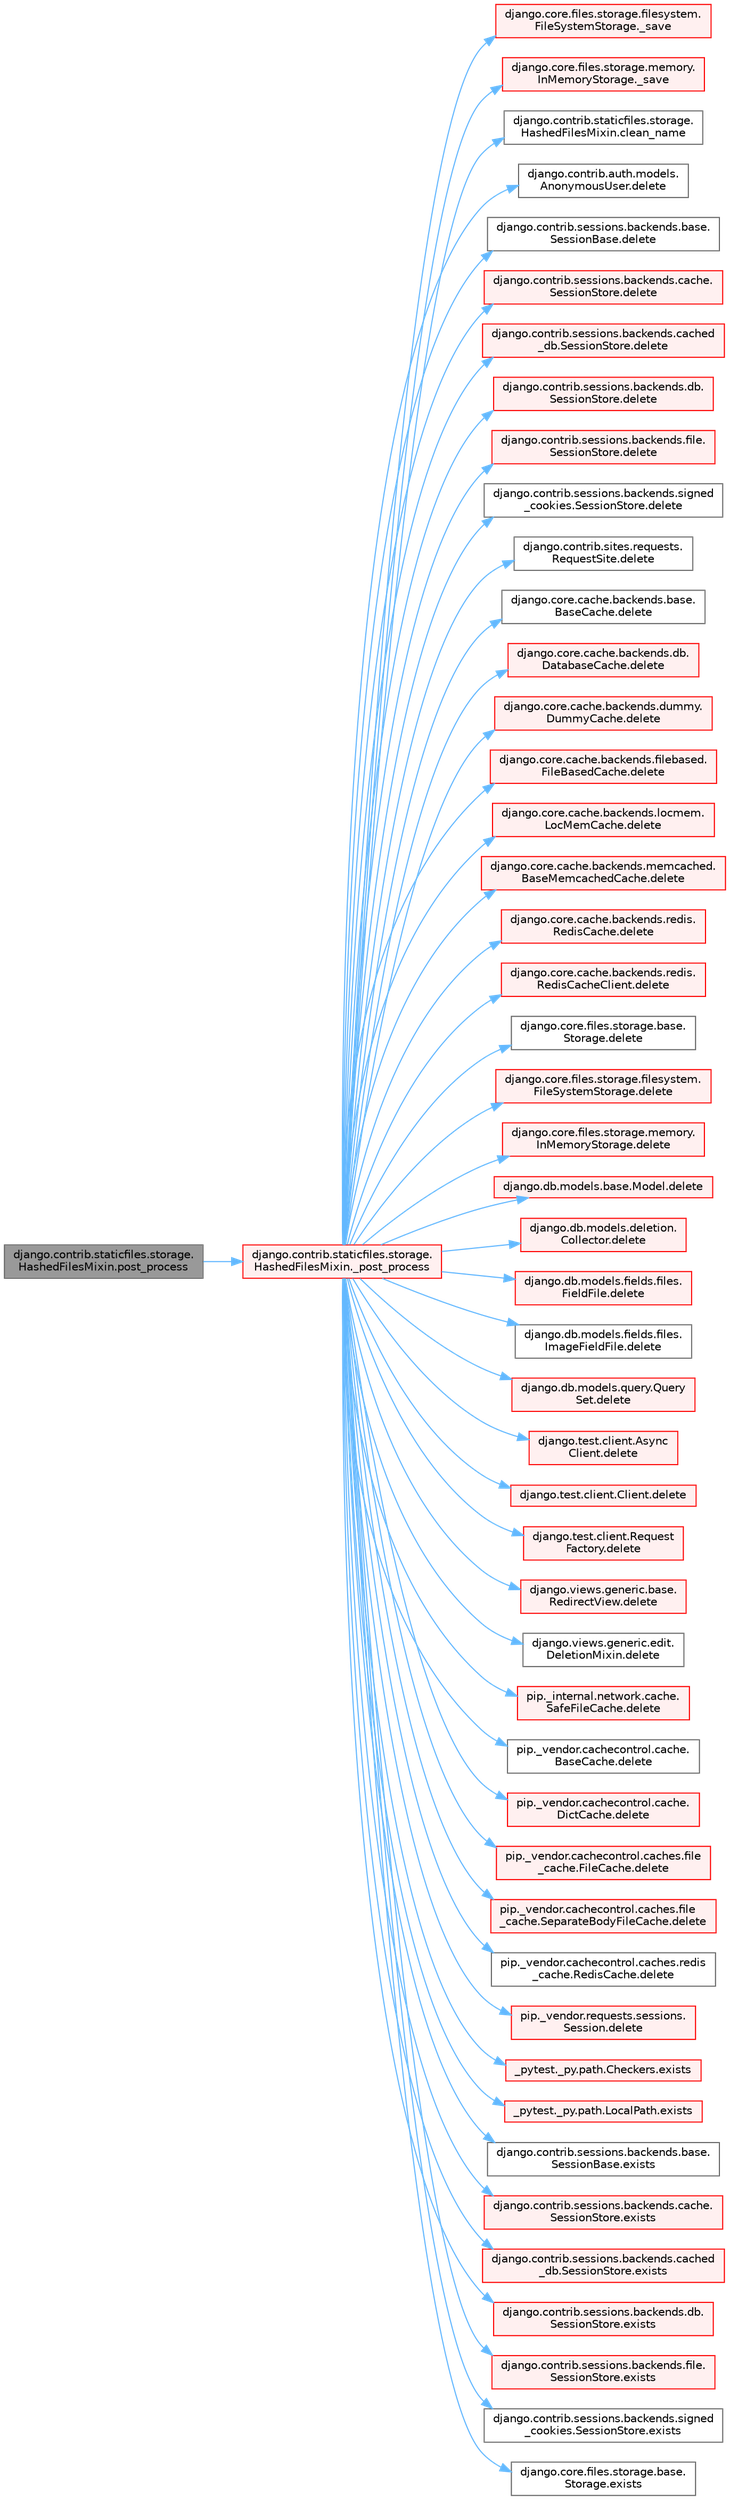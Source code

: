 digraph "django.contrib.staticfiles.storage.HashedFilesMixin.post_process"
{
 // LATEX_PDF_SIZE
  bgcolor="transparent";
  edge [fontname=Helvetica,fontsize=10,labelfontname=Helvetica,labelfontsize=10];
  node [fontname=Helvetica,fontsize=10,shape=box,height=0.2,width=0.4];
  rankdir="LR";
  Node1 [id="Node000001",label="django.contrib.staticfiles.storage.\lHashedFilesMixin.post_process",height=0.2,width=0.4,color="gray40", fillcolor="grey60", style="filled", fontcolor="black",tooltip=" "];
  Node1 -> Node2 [id="edge1_Node000001_Node000002",color="steelblue1",style="solid",tooltip=" "];
  Node2 [id="Node000002",label="django.contrib.staticfiles.storage.\lHashedFilesMixin._post_process",height=0.2,width=0.4,color="red", fillcolor="#FFF0F0", style="filled",URL="$classdjango_1_1contrib_1_1staticfiles_1_1storage_1_1_hashed_files_mixin.html#aa0c820223a4e686edd5d2c333d5a9336",tooltip=" "];
  Node2 -> Node3 [id="edge2_Node000002_Node000003",color="steelblue1",style="solid",tooltip=" "];
  Node3 [id="Node000003",label="django.core.files.storage.filesystem.\lFileSystemStorage._save",height=0.2,width=0.4,color="red", fillcolor="#FFF0F0", style="filled",URL="$classdjango_1_1core_1_1files_1_1storage_1_1filesystem_1_1_file_system_storage.html#adbe53c076907f538c9edd1ec24814172",tooltip=" "];
  Node2 -> Node3012 [id="edge3_Node000002_Node003012",color="steelblue1",style="solid",tooltip=" "];
  Node3012 [id="Node003012",label="django.core.files.storage.memory.\lInMemoryStorage._save",height=0.2,width=0.4,color="red", fillcolor="#FFF0F0", style="filled",URL="$classdjango_1_1core_1_1files_1_1storage_1_1memory_1_1_in_memory_storage.html#a7f1936a7fe1a8aab234e7774245d0ca3",tooltip=" "];
  Node2 -> Node4527 [id="edge4_Node000002_Node004527",color="steelblue1",style="solid",tooltip=" "];
  Node4527 [id="Node004527",label="django.contrib.staticfiles.storage.\lHashedFilesMixin.clean_name",height=0.2,width=0.4,color="grey40", fillcolor="white", style="filled",URL="$classdjango_1_1contrib_1_1staticfiles_1_1storage_1_1_hashed_files_mixin.html#abf91fd053c6a1e5af9d0f4ea23b4ed5a",tooltip=" "];
  Node2 -> Node3056 [id="edge5_Node000002_Node003056",color="steelblue1",style="solid",tooltip=" "];
  Node3056 [id="Node003056",label="django.contrib.auth.models.\lAnonymousUser.delete",height=0.2,width=0.4,color="grey40", fillcolor="white", style="filled",URL="$classdjango_1_1contrib_1_1auth_1_1models_1_1_anonymous_user.html#aa7da12693b11b29cfdd47ba83c22de4a",tooltip=" "];
  Node2 -> Node3057 [id="edge6_Node000002_Node003057",color="steelblue1",style="solid",tooltip=" "];
  Node3057 [id="Node003057",label="django.contrib.sessions.backends.base.\lSessionBase.delete",height=0.2,width=0.4,color="grey40", fillcolor="white", style="filled",URL="$classdjango_1_1contrib_1_1sessions_1_1backends_1_1base_1_1_session_base.html#ad6b7b96e42cfb5aae81b80eca41c4c5c",tooltip=" "];
  Node2 -> Node3058 [id="edge7_Node000002_Node003058",color="steelblue1",style="solid",tooltip=" "];
  Node3058 [id="Node003058",label="django.contrib.sessions.backends.cache.\lSessionStore.delete",height=0.2,width=0.4,color="red", fillcolor="#FFF0F0", style="filled",URL="$classdjango_1_1contrib_1_1sessions_1_1backends_1_1cache_1_1_session_store.html#ad5c2ace070e090f3ce182bb75cd7c474",tooltip=" "];
  Node2 -> Node3059 [id="edge8_Node000002_Node003059",color="steelblue1",style="solid",tooltip=" "];
  Node3059 [id="Node003059",label="django.contrib.sessions.backends.cached\l_db.SessionStore.delete",height=0.2,width=0.4,color="red", fillcolor="#FFF0F0", style="filled",URL="$classdjango_1_1contrib_1_1sessions_1_1backends_1_1cached__db_1_1_session_store.html#a5f6c76d1628abeea7a49dfba5e4338b4",tooltip=" "];
  Node2 -> Node3060 [id="edge9_Node000002_Node003060",color="steelblue1",style="solid",tooltip=" "];
  Node3060 [id="Node003060",label="django.contrib.sessions.backends.db.\lSessionStore.delete",height=0.2,width=0.4,color="red", fillcolor="#FFF0F0", style="filled",URL="$classdjango_1_1contrib_1_1sessions_1_1backends_1_1db_1_1_session_store.html#a04049deee2825afe9ed246e86f25d47d",tooltip=" "];
  Node2 -> Node3061 [id="edge10_Node000002_Node003061",color="steelblue1",style="solid",tooltip=" "];
  Node3061 [id="Node003061",label="django.contrib.sessions.backends.file.\lSessionStore.delete",height=0.2,width=0.4,color="red", fillcolor="#FFF0F0", style="filled",URL="$classdjango_1_1contrib_1_1sessions_1_1backends_1_1file_1_1_session_store.html#adff061b9bf9001df76e9ac5f58286ec4",tooltip=" "];
  Node2 -> Node3062 [id="edge11_Node000002_Node003062",color="steelblue1",style="solid",tooltip=" "];
  Node3062 [id="Node003062",label="django.contrib.sessions.backends.signed\l_cookies.SessionStore.delete",height=0.2,width=0.4,color="grey40", fillcolor="white", style="filled",URL="$classdjango_1_1contrib_1_1sessions_1_1backends_1_1signed__cookies_1_1_session_store.html#a1e44e0ffc42edb9583fe581b451eb882",tooltip=" "];
  Node2 -> Node3063 [id="edge12_Node000002_Node003063",color="steelblue1",style="solid",tooltip=" "];
  Node3063 [id="Node003063",label="django.contrib.sites.requests.\lRequestSite.delete",height=0.2,width=0.4,color="grey40", fillcolor="white", style="filled",URL="$classdjango_1_1contrib_1_1sites_1_1requests_1_1_request_site.html#a98af955820f7813246af88a5413f929f",tooltip=" "];
  Node2 -> Node3064 [id="edge13_Node000002_Node003064",color="steelblue1",style="solid",tooltip=" "];
  Node3064 [id="Node003064",label="django.core.cache.backends.base.\lBaseCache.delete",height=0.2,width=0.4,color="grey40", fillcolor="white", style="filled",URL="$classdjango_1_1core_1_1cache_1_1backends_1_1base_1_1_base_cache.html#a1fc7d1b67e970e9e4c12ab0981228224",tooltip=" "];
  Node2 -> Node3065 [id="edge14_Node000002_Node003065",color="steelblue1",style="solid",tooltip=" "];
  Node3065 [id="Node003065",label="django.core.cache.backends.db.\lDatabaseCache.delete",height=0.2,width=0.4,color="red", fillcolor="#FFF0F0", style="filled",URL="$classdjango_1_1core_1_1cache_1_1backends_1_1db_1_1_database_cache.html#a84f1738797247ea8a428dd8b42a3291e",tooltip=" "];
  Node2 -> Node3067 [id="edge15_Node000002_Node003067",color="steelblue1",style="solid",tooltip=" "];
  Node3067 [id="Node003067",label="django.core.cache.backends.dummy.\lDummyCache.delete",height=0.2,width=0.4,color="red", fillcolor="#FFF0F0", style="filled",URL="$classdjango_1_1core_1_1cache_1_1backends_1_1dummy_1_1_dummy_cache.html#abc94913f7d94ee54a3ded666aa0b5a18",tooltip=" "];
  Node2 -> Node3068 [id="edge16_Node000002_Node003068",color="steelblue1",style="solid",tooltip=" "];
  Node3068 [id="Node003068",label="django.core.cache.backends.filebased.\lFileBasedCache.delete",height=0.2,width=0.4,color="red", fillcolor="#FFF0F0", style="filled",URL="$classdjango_1_1core_1_1cache_1_1backends_1_1filebased_1_1_file_based_cache.html#a3ea01a368d14aacb993c07120084e49b",tooltip=" "];
  Node2 -> Node3069 [id="edge17_Node000002_Node003069",color="steelblue1",style="solid",tooltip=" "];
  Node3069 [id="Node003069",label="django.core.cache.backends.locmem.\lLocMemCache.delete",height=0.2,width=0.4,color="red", fillcolor="#FFF0F0", style="filled",URL="$classdjango_1_1core_1_1cache_1_1backends_1_1locmem_1_1_loc_mem_cache.html#ae4e405d2ee12f7daa88bdfc864a67106",tooltip=" "];
  Node2 -> Node3070 [id="edge18_Node000002_Node003070",color="steelblue1",style="solid",tooltip=" "];
  Node3070 [id="Node003070",label="django.core.cache.backends.memcached.\lBaseMemcachedCache.delete",height=0.2,width=0.4,color="red", fillcolor="#FFF0F0", style="filled",URL="$classdjango_1_1core_1_1cache_1_1backends_1_1memcached_1_1_base_memcached_cache.html#a3124f8037f81e0bd838ac93896e01b91",tooltip=" "];
  Node2 -> Node3071 [id="edge19_Node000002_Node003071",color="steelblue1",style="solid",tooltip=" "];
  Node3071 [id="Node003071",label="django.core.cache.backends.redis.\lRedisCache.delete",height=0.2,width=0.4,color="red", fillcolor="#FFF0F0", style="filled",URL="$classdjango_1_1core_1_1cache_1_1backends_1_1redis_1_1_redis_cache.html#a1ca6a8ab121e0dbbc6bf2e1c893a1e38",tooltip=" "];
  Node2 -> Node3072 [id="edge20_Node000002_Node003072",color="steelblue1",style="solid",tooltip=" "];
  Node3072 [id="Node003072",label="django.core.cache.backends.redis.\lRedisCacheClient.delete",height=0.2,width=0.4,color="red", fillcolor="#FFF0F0", style="filled",URL="$classdjango_1_1core_1_1cache_1_1backends_1_1redis_1_1_redis_cache_client.html#ad2bd6bf0bc4e0d4f8c4bd84d472dd4ec",tooltip=" "];
  Node2 -> Node3073 [id="edge21_Node000002_Node003073",color="steelblue1",style="solid",tooltip=" "];
  Node3073 [id="Node003073",label="django.core.files.storage.base.\lStorage.delete",height=0.2,width=0.4,color="grey40", fillcolor="white", style="filled",URL="$classdjango_1_1core_1_1files_1_1storage_1_1base_1_1_storage.html#ae9fc754c3da3c118539351af2ff5a207",tooltip=" "];
  Node2 -> Node3074 [id="edge22_Node000002_Node003074",color="steelblue1",style="solid",tooltip=" "];
  Node3074 [id="Node003074",label="django.core.files.storage.filesystem.\lFileSystemStorage.delete",height=0.2,width=0.4,color="red", fillcolor="#FFF0F0", style="filled",URL="$classdjango_1_1core_1_1files_1_1storage_1_1filesystem_1_1_file_system_storage.html#a431299ec5a60dec64204ded735dcdc58",tooltip=" "];
  Node2 -> Node3075 [id="edge23_Node000002_Node003075",color="steelblue1",style="solid",tooltip=" "];
  Node3075 [id="Node003075",label="django.core.files.storage.memory.\lInMemoryStorage.delete",height=0.2,width=0.4,color="red", fillcolor="#FFF0F0", style="filled",URL="$classdjango_1_1core_1_1files_1_1storage_1_1memory_1_1_in_memory_storage.html#aad1b09f1f8cdcfae04f2854ac713be4a",tooltip=" "];
  Node2 -> Node3076 [id="edge24_Node000002_Node003076",color="steelblue1",style="solid",tooltip=" "];
  Node3076 [id="Node003076",label="django.db.models.base.Model.delete",height=0.2,width=0.4,color="red", fillcolor="#FFF0F0", style="filled",URL="$classdjango_1_1db_1_1models_1_1base_1_1_model.html#a11e00c6156c7fd5649c0959b3c8ea673",tooltip=" "];
  Node2 -> Node3077 [id="edge25_Node000002_Node003077",color="steelblue1",style="solid",tooltip=" "];
  Node3077 [id="Node003077",label="django.db.models.deletion.\lCollector.delete",height=0.2,width=0.4,color="red", fillcolor="#FFF0F0", style="filled",URL="$classdjango_1_1db_1_1models_1_1deletion_1_1_collector.html#aabaf91f3931f344113179c2f8f94686b",tooltip=" "];
  Node2 -> Node3089 [id="edge26_Node000002_Node003089",color="steelblue1",style="solid",tooltip=" "];
  Node3089 [id="Node003089",label="django.db.models.fields.files.\lFieldFile.delete",height=0.2,width=0.4,color="red", fillcolor="#FFF0F0", style="filled",URL="$classdjango_1_1db_1_1models_1_1fields_1_1files_1_1_field_file.html#a9ceb820ca3d1263f793b61694dbc8214",tooltip=" "];
  Node2 -> Node3179 [id="edge27_Node000002_Node003179",color="steelblue1",style="solid",tooltip=" "];
  Node3179 [id="Node003179",label="django.db.models.fields.files.\lImageFieldFile.delete",height=0.2,width=0.4,color="grey40", fillcolor="white", style="filled",URL="$classdjango_1_1db_1_1models_1_1fields_1_1files_1_1_image_field_file.html#afedcf05c50c8308fa393053c791a2473",tooltip=" "];
  Node2 -> Node3180 [id="edge28_Node000002_Node003180",color="steelblue1",style="solid",tooltip=" "];
  Node3180 [id="Node003180",label="django.db.models.query.Query\lSet.delete",height=0.2,width=0.4,color="red", fillcolor="#FFF0F0", style="filled",URL="$classdjango_1_1db_1_1models_1_1query_1_1_query_set.html#a3d911099c9c9aff6f4d65509a0df535e",tooltip=" "];
  Node2 -> Node3181 [id="edge29_Node000002_Node003181",color="steelblue1",style="solid",tooltip=" "];
  Node3181 [id="Node003181",label="django.test.client.Async\lClient.delete",height=0.2,width=0.4,color="red", fillcolor="#FFF0F0", style="filled",URL="$classdjango_1_1test_1_1client_1_1_async_client.html#a3af2a8d2c94969e97e847b1fce32ed29",tooltip=" "];
  Node2 -> Node3182 [id="edge30_Node000002_Node003182",color="steelblue1",style="solid",tooltip=" "];
  Node3182 [id="Node003182",label="django.test.client.Client.delete",height=0.2,width=0.4,color="red", fillcolor="#FFF0F0", style="filled",URL="$classdjango_1_1test_1_1client_1_1_client.html#a67f54c73973ccf1a91613de6235e52d2",tooltip=" "];
  Node2 -> Node3183 [id="edge31_Node000002_Node003183",color="steelblue1",style="solid",tooltip=" "];
  Node3183 [id="Node003183",label="django.test.client.Request\lFactory.delete",height=0.2,width=0.4,color="red", fillcolor="#FFF0F0", style="filled",URL="$classdjango_1_1test_1_1client_1_1_request_factory.html#a5f55d5498730c9b9654c87045e793ec8",tooltip=" "];
  Node2 -> Node3185 [id="edge32_Node000002_Node003185",color="steelblue1",style="solid",tooltip=" "];
  Node3185 [id="Node003185",label="django.views.generic.base.\lRedirectView.delete",height=0.2,width=0.4,color="red", fillcolor="#FFF0F0", style="filled",URL="$classdjango_1_1views_1_1generic_1_1base_1_1_redirect_view.html#a7060a2e85ff141d1950dd42e436fb9f1",tooltip=" "];
  Node2 -> Node3186 [id="edge33_Node000002_Node003186",color="steelblue1",style="solid",tooltip=" "];
  Node3186 [id="Node003186",label="django.views.generic.edit.\lDeletionMixin.delete",height=0.2,width=0.4,color="grey40", fillcolor="white", style="filled",URL="$classdjango_1_1views_1_1generic_1_1edit_1_1_deletion_mixin.html#aaca8e885926530538020f8c1a7931df4",tooltip=" "];
  Node2 -> Node3187 [id="edge34_Node000002_Node003187",color="steelblue1",style="solid",tooltip=" "];
  Node3187 [id="Node003187",label="pip._internal.network.cache.\lSafeFileCache.delete",height=0.2,width=0.4,color="red", fillcolor="#FFF0F0", style="filled",URL="$classpip_1_1__internal_1_1network_1_1cache_1_1_safe_file_cache.html#acd56ba8bed0346d9ff5e04f88be484e1",tooltip=" "];
  Node2 -> Node3188 [id="edge35_Node000002_Node003188",color="steelblue1",style="solid",tooltip=" "];
  Node3188 [id="Node003188",label="pip._vendor.cachecontrol.cache.\lBaseCache.delete",height=0.2,width=0.4,color="grey40", fillcolor="white", style="filled",URL="$classpip_1_1__vendor_1_1cachecontrol_1_1cache_1_1_base_cache.html#a87dbfead33e33cc5f56646d24e8219e6",tooltip=" "];
  Node2 -> Node3189 [id="edge36_Node000002_Node003189",color="steelblue1",style="solid",tooltip=" "];
  Node3189 [id="Node003189",label="pip._vendor.cachecontrol.cache.\lDictCache.delete",height=0.2,width=0.4,color="red", fillcolor="#FFF0F0", style="filled",URL="$classpip_1_1__vendor_1_1cachecontrol_1_1cache_1_1_dict_cache.html#a3066e8b602136e391823cc137becf98f",tooltip=" "];
  Node2 -> Node3190 [id="edge37_Node000002_Node003190",color="steelblue1",style="solid",tooltip=" "];
  Node3190 [id="Node003190",label="pip._vendor.cachecontrol.caches.file\l_cache.FileCache.delete",height=0.2,width=0.4,color="red", fillcolor="#FFF0F0", style="filled",URL="$classpip_1_1__vendor_1_1cachecontrol_1_1caches_1_1file__cache_1_1_file_cache.html#a5d3acd400a45c56ca63e6bf497a31b83",tooltip=" "];
  Node2 -> Node3191 [id="edge38_Node000002_Node003191",color="steelblue1",style="solid",tooltip=" "];
  Node3191 [id="Node003191",label="pip._vendor.cachecontrol.caches.file\l_cache.SeparateBodyFileCache.delete",height=0.2,width=0.4,color="red", fillcolor="#FFF0F0", style="filled",URL="$classpip_1_1__vendor_1_1cachecontrol_1_1caches_1_1file__cache_1_1_separate_body_file_cache.html#accd6ed34b850142f08d44adc73ce43af",tooltip=" "];
  Node2 -> Node3192 [id="edge39_Node000002_Node003192",color="steelblue1",style="solid",tooltip=" "];
  Node3192 [id="Node003192",label="pip._vendor.cachecontrol.caches.redis\l_cache.RedisCache.delete",height=0.2,width=0.4,color="grey40", fillcolor="white", style="filled",URL="$classpip_1_1__vendor_1_1cachecontrol_1_1caches_1_1redis__cache_1_1_redis_cache.html#a37412d1920a4c5160bb0d14282e0dc77",tooltip=" "];
  Node2 -> Node3193 [id="edge40_Node000002_Node003193",color="steelblue1",style="solid",tooltip=" "];
  Node3193 [id="Node003193",label="pip._vendor.requests.sessions.\lSession.delete",height=0.2,width=0.4,color="red", fillcolor="#FFF0F0", style="filled",URL="$classpip_1_1__vendor_1_1requests_1_1sessions_1_1_session.html#abb6cd6b39dde48648dc875227e2e258e",tooltip=" "];
  Node2 -> Node1468 [id="edge41_Node000002_Node001468",color="steelblue1",style="solid",tooltip=" "];
  Node1468 [id="Node001468",label="_pytest._py.path.Checkers.exists",height=0.2,width=0.4,color="red", fillcolor="#FFF0F0", style="filled",URL="$class__pytest_1_1__py_1_1path_1_1_checkers.html#a6dedf7a0277eaf69dd3a07ba46033cd0",tooltip=" "];
  Node2 -> Node1469 [id="edge42_Node000002_Node001469",color="steelblue1",style="solid",tooltip=" "];
  Node1469 [id="Node001469",label="_pytest._py.path.LocalPath.exists",height=0.2,width=0.4,color="red", fillcolor="#FFF0F0", style="filled",URL="$class__pytest_1_1__py_1_1path_1_1_local_path.html#a3fbaec6b6f93562fa73a23530e92d148",tooltip=" "];
  Node2 -> Node3014 [id="edge43_Node000002_Node003014",color="steelblue1",style="solid",tooltip=" "];
  Node3014 [id="Node003014",label="django.contrib.sessions.backends.base.\lSessionBase.exists",height=0.2,width=0.4,color="grey40", fillcolor="white", style="filled",URL="$classdjango_1_1contrib_1_1sessions_1_1backends_1_1base_1_1_session_base.html#a7bf2b4a5ceb726441c06bf9122c392ab",tooltip=" "];
  Node2 -> Node3015 [id="edge44_Node000002_Node003015",color="steelblue1",style="solid",tooltip=" "];
  Node3015 [id="Node003015",label="django.contrib.sessions.backends.cache.\lSessionStore.exists",height=0.2,width=0.4,color="red", fillcolor="#FFF0F0", style="filled",URL="$classdjango_1_1contrib_1_1sessions_1_1backends_1_1cache_1_1_session_store.html#a253d926e3014bb124eaa4c182a641d66",tooltip=" "];
  Node2 -> Node3016 [id="edge45_Node000002_Node003016",color="steelblue1",style="solid",tooltip=" "];
  Node3016 [id="Node003016",label="django.contrib.sessions.backends.cached\l_db.SessionStore.exists",height=0.2,width=0.4,color="red", fillcolor="#FFF0F0", style="filled",URL="$classdjango_1_1contrib_1_1sessions_1_1backends_1_1cached__db_1_1_session_store.html#ab4d6e8179354888e2ce4f8deb80d49f4",tooltip=" "];
  Node2 -> Node3017 [id="edge46_Node000002_Node003017",color="steelblue1",style="solid",tooltip=" "];
  Node3017 [id="Node003017",label="django.contrib.sessions.backends.db.\lSessionStore.exists",height=0.2,width=0.4,color="red", fillcolor="#FFF0F0", style="filled",URL="$classdjango_1_1contrib_1_1sessions_1_1backends_1_1db_1_1_session_store.html#ad80b6beee2197e5e67edc89f63c95bf5",tooltip=" "];
  Node2 -> Node3018 [id="edge47_Node000002_Node003018",color="steelblue1",style="solid",tooltip=" "];
  Node3018 [id="Node003018",label="django.contrib.sessions.backends.file.\lSessionStore.exists",height=0.2,width=0.4,color="red", fillcolor="#FFF0F0", style="filled",URL="$classdjango_1_1contrib_1_1sessions_1_1backends_1_1file_1_1_session_store.html#ac71713367271770f0725f65d90ea66c5",tooltip=" "];
  Node2 -> Node3019 [id="edge48_Node000002_Node003019",color="steelblue1",style="solid",tooltip=" "];
  Node3019 [id="Node003019",label="django.contrib.sessions.backends.signed\l_cookies.SessionStore.exists",height=0.2,width=0.4,color="grey40", fillcolor="white", style="filled",URL="$classdjango_1_1contrib_1_1sessions_1_1backends_1_1signed__cookies_1_1_session_store.html#a1aebd5a329bcb1ea4b1faf11e6c8eb81",tooltip=" "];
  Node2 -> Node3020 [id="edge49_Node000002_Node003020",color="steelblue1",style="solid",tooltip=" "];
  Node3020 [id="Node003020",label="django.core.files.storage.base.\lStorage.exists",height=0.2,width=0.4,color="grey40", fillcolor="white", style="filled",URL="$classdjango_1_1core_1_1files_1_1storage_1_1base_1_1_storage.html#ad961e78432576b47c491cba6b9e53a33",tooltip=" "];
}
